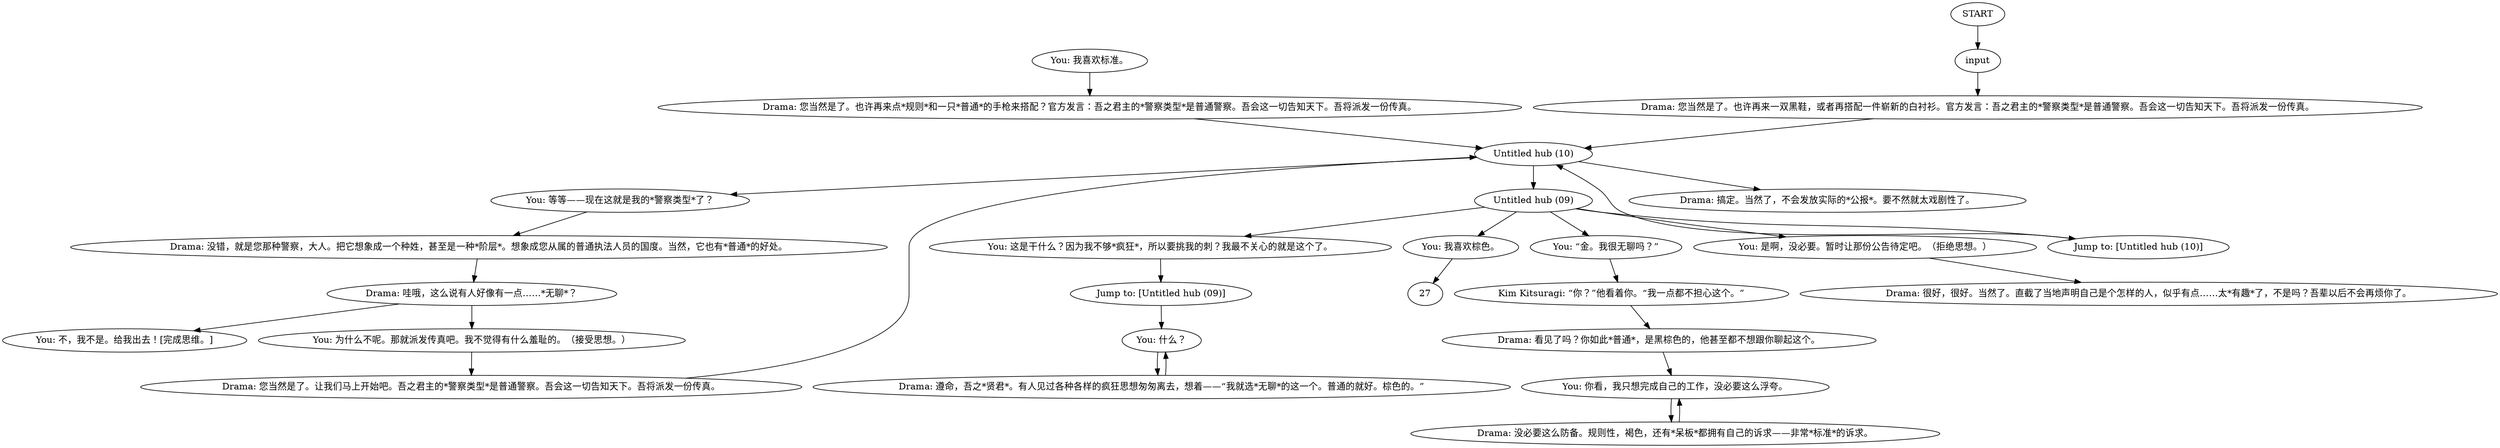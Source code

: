 # THOUGHT / BORING COP
# Drama informs you are a Boring Cop.
# ==================================================
digraph G {
	  0 [label="START"];
	  1 [label="input"];
	  2 [label="You: 不，我不是。给我出去！[完成思维。]"];
	  3 [label="You: 这是干什么？因为我不够*疯狂*，所以要挑我的刺？我最不关心的就是这个了。"];
	  4 [label="Drama: 您当然是了。也许再来点*规则*和一只*普通*的手枪来搭配？官方发言：吾之君主的*警察类型*是普通警察。吾会这一切告知天下。吾将派发一份传真。"];
	  5 [label="Drama: 遵命，吾之*贤君*。有人见过各种各样的疯狂思想匆匆离去，想着——“我就选*无聊*的这一个。普通的就好。棕色的。”"];
	  6 [label="Kim Kitsuragi: “你？”他看着你。“我一点都不担心这个。”"];
	  7 [label="Drama: 很好，很好。当然了。直截了当地声明自己是个怎样的人，似乎有点……太*有趣*了，不是吗？吾辈以后不会再烦你了。"];
	  8 [label="Drama: 看见了吗？你如此*普通*，是黑棕色的，他甚至都不想跟你聊起这个。"];
	  9 [label="Untitled hub (10)"];
	  10 [label="Drama: 没错，就是您那种警察，大人。把它想象成一个种姓，甚至是一种*阶层*。想象成您从属的普通执法人员的国度。当然，它也有*普通*的好处。"];
	  11 [label="You: 我喜欢棕色。"];
	  12 [label="You: 等等——现在这就是我的*警察类型*了？"];
	  13 [label="You: 我喜欢标准。"];
	  14 [label="You: “金。我很无聊吗？”"];
	  15 [label="You: 是啊，没必要。暂时让那份公告待定吧。（拒绝思想。）"];
	  16 [label="Untitled hub (09)"];
	  17 [label="You: 什么？"];
	  18 [label="You: 为什么不呢。那就派发传真吧。我不觉得有什么羞耻的。（接受思想。）"];
	  19 [label="Drama: 搞定。当然了，不会发放实际的*公报*。要不然就太戏剧性了。"];
	  20 [label="Drama: 您当然是了。让我们马上开始吧。吾之君主的*警察类型*是普通警察。吾会这一切告知天下。吾将派发一份传真。"];
	  21 [label="Drama: 没必要这么防备。规则性，褐色，还有*呆板*都拥有自己的诉求——非常*标准*的诉求。"];
	  22 [label="Jump to: [Untitled hub (09)]"];
	  23 [label="You: 你看，我只想完成自己的工作，没必要这么浮夸。"];
	  24 [label="Jump to: [Untitled hub (10)]"];
	  25 [label="Drama: 哇哦，这么说有人好像有一点……*无聊*？"];
	  26 [label="Drama: 您当然是了。也许再来一双黑鞋，或者再搭配一件崭新的白衬衫。官方发言：吾之君主的*警察类型*是普通警察。吾会这一切告知天下。吾将派发一份传真。"];
	  0 -> 1
	  1 -> 26
	  3 -> 22
	  4 -> 9
	  5 -> 17
	  6 -> 8
	  8 -> 23
	  9 -> 16
	  9 -> 19
	  9 -> 12
	  10 -> 25
	  11 -> 27
	  12 -> 10
	  13 -> 4
	  14 -> 6
	  15 -> 7
	  16 -> 3
	  16 -> 11
	  16 -> 14
	  16 -> 15
	  16 -> 24
	  17 -> 5
	  18 -> 20
	  20 -> 9
	  21 -> 23
	  22 -> 17
	  23 -> 21
	  24 -> 9
	  25 -> 18
	  25 -> 2
	  26 -> 9
}

